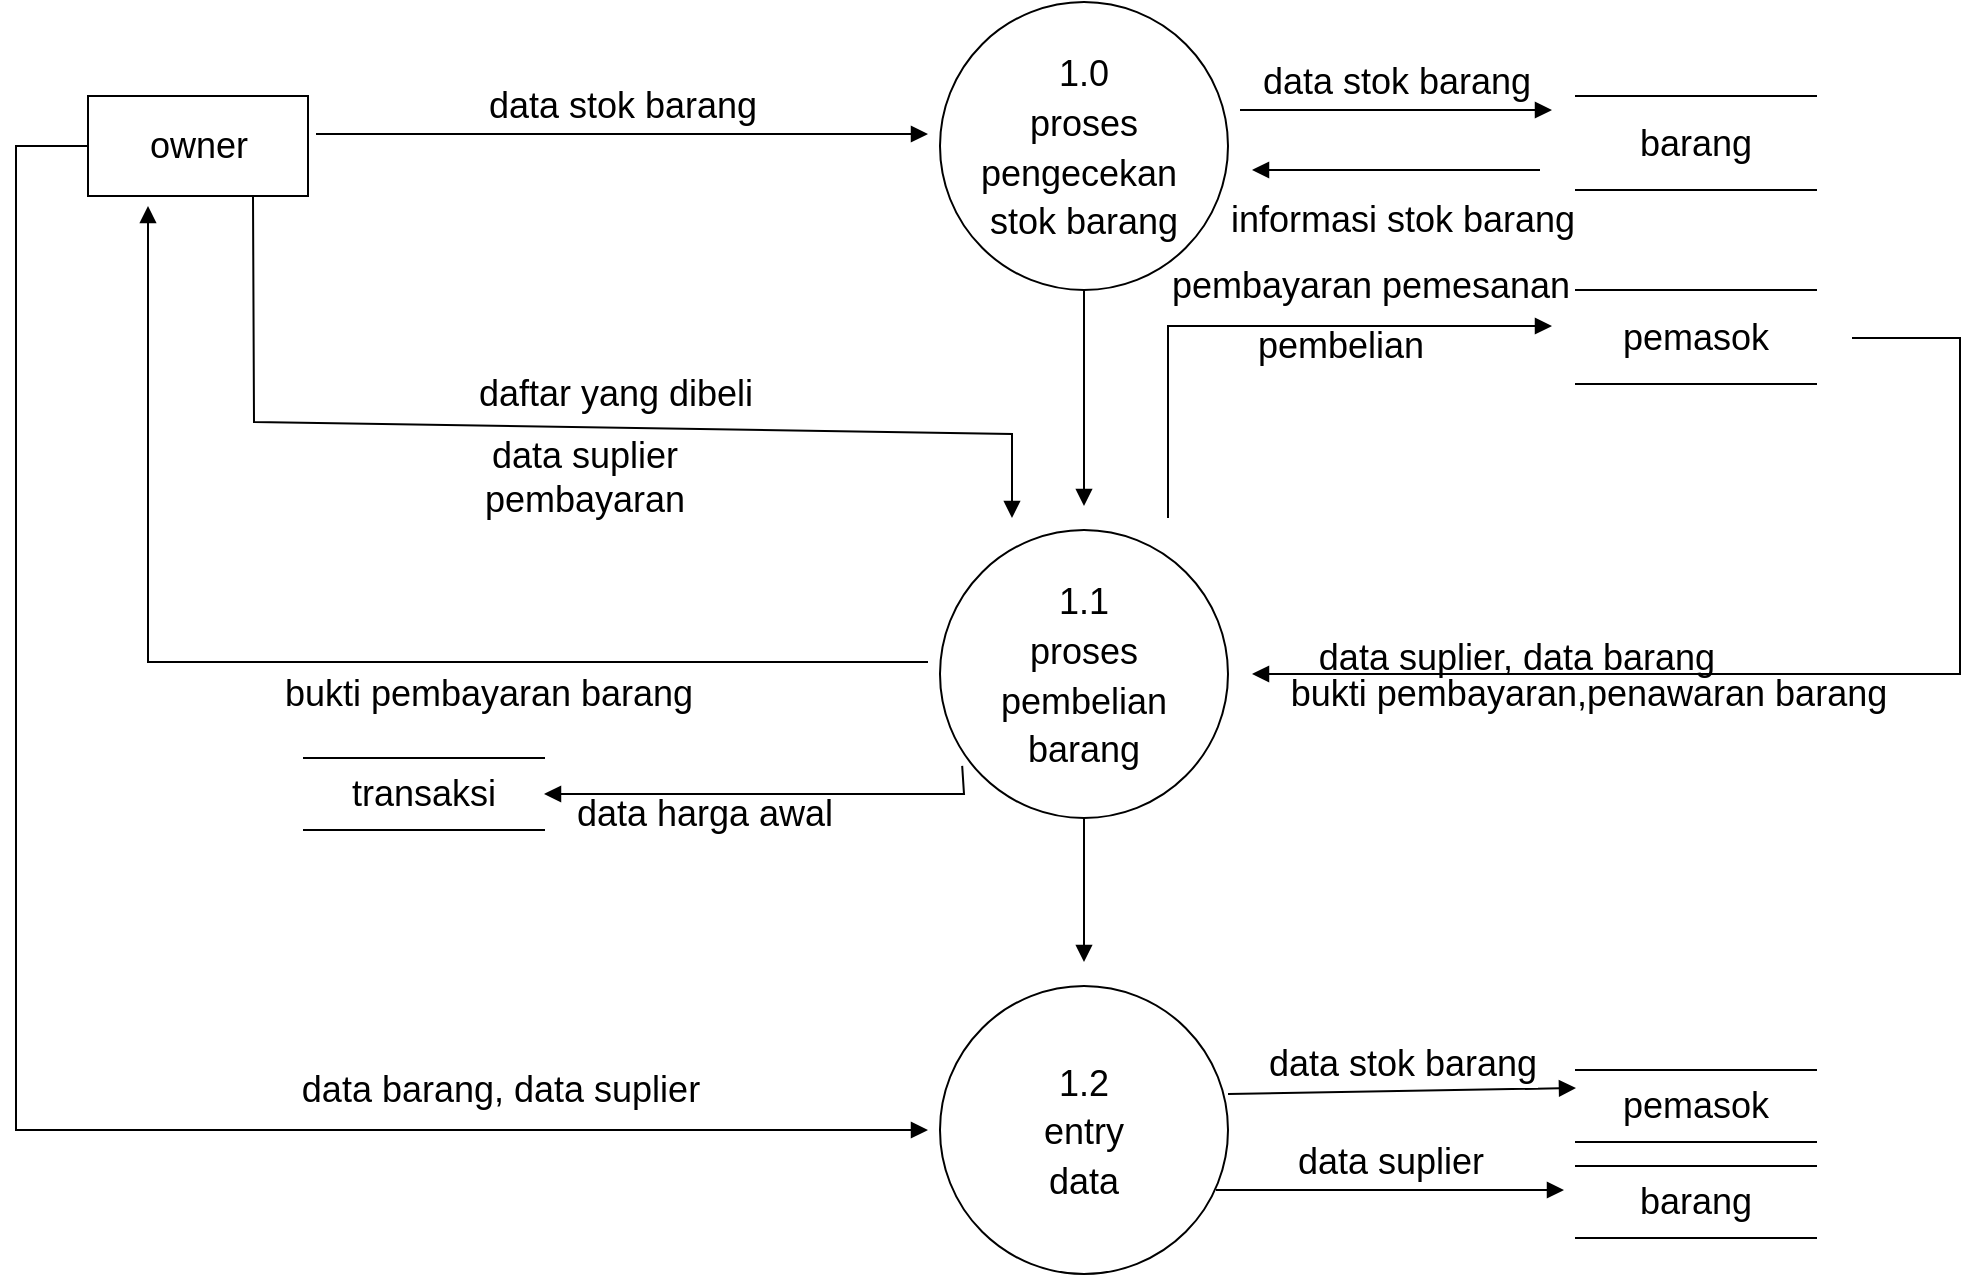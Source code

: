 <mxfile version="17.0.0" type="github">
  <diagram name="Page-1" id="b520641d-4fe3-3701-9064-5fc419738815">
    <mxGraphModel dx="1240" dy="616" grid="1" gridSize="6" guides="1" tooltips="1" connect="1" arrows="1" fold="1" page="1" pageScale="1" pageWidth="1100" pageHeight="850" background="none" math="0" shadow="0">
      <root>
        <mxCell id="0" />
        <mxCell id="1" parent="0" />
        <mxCell id="BKVtwZCe_2V-ask1gBGc-29" value="&lt;font style=&quot;font-size: 18px&quot;&gt;1.0&lt;br&gt;proses&lt;br&gt;pengecekan&amp;nbsp;&lt;br&gt;stok barang&lt;/font&gt;" style="ellipse;whiteSpace=wrap;html=1;aspect=fixed;fontSize=20;" vertex="1" parent="1">
          <mxGeometry x="486" y="72" width="144" height="144" as="geometry" />
        </mxCell>
        <mxCell id="BKVtwZCe_2V-ask1gBGc-30" value="&lt;font style=&quot;font-size: 18px&quot;&gt;1.1&lt;br&gt;proses&lt;br&gt;pembelian&lt;br&gt;barang&lt;br&gt;&lt;/font&gt;" style="ellipse;whiteSpace=wrap;html=1;aspect=fixed;fontSize=20;" vertex="1" parent="1">
          <mxGeometry x="486" y="336" width="144" height="144" as="geometry" />
        </mxCell>
        <mxCell id="BKVtwZCe_2V-ask1gBGc-31" value="&lt;font style=&quot;font-size: 18px&quot;&gt;1.2&lt;br&gt;entry&lt;br&gt;data&lt;br&gt;&lt;/font&gt;" style="ellipse;whiteSpace=wrap;html=1;aspect=fixed;fontSize=20;" vertex="1" parent="1">
          <mxGeometry x="486" y="564" width="144" height="144" as="geometry" />
        </mxCell>
        <mxCell id="BKVtwZCe_2V-ask1gBGc-32" value="" style="html=1;verticalAlign=bottom;endArrow=block;rounded=0;fontSize=18;exitX=0.5;exitY=1;exitDx=0;exitDy=0;" edge="1" parent="1" source="BKVtwZCe_2V-ask1gBGc-29">
          <mxGeometry width="80" relative="1" as="geometry">
            <mxPoint x="504" y="276" as="sourcePoint" />
            <mxPoint x="558" y="324" as="targetPoint" />
          </mxGeometry>
        </mxCell>
        <mxCell id="BKVtwZCe_2V-ask1gBGc-34" value="" style="html=1;verticalAlign=bottom;endArrow=block;rounded=0;fontSize=18;exitX=0.5;exitY=1;exitDx=0;exitDy=0;" edge="1" parent="1" source="BKVtwZCe_2V-ask1gBGc-30">
          <mxGeometry width="80" relative="1" as="geometry">
            <mxPoint x="558" y="486" as="sourcePoint" />
            <mxPoint x="558" y="552" as="targetPoint" />
          </mxGeometry>
        </mxCell>
        <mxCell id="BKVtwZCe_2V-ask1gBGc-35" value="owner" style="html=1;fontSize=18;" vertex="1" parent="1">
          <mxGeometry x="60" y="119" width="110" height="50" as="geometry" />
        </mxCell>
        <mxCell id="BKVtwZCe_2V-ask1gBGc-36" value="barang" style="shape=partialRectangle;whiteSpace=wrap;html=1;left=0;right=0;fillColor=none;fontSize=18;" vertex="1" parent="1">
          <mxGeometry x="804" y="119" width="120" height="47" as="geometry" />
        </mxCell>
        <mxCell id="BKVtwZCe_2V-ask1gBGc-37" value="pemasok" style="shape=partialRectangle;whiteSpace=wrap;html=1;left=0;right=0;fillColor=none;fontSize=18;" vertex="1" parent="1">
          <mxGeometry x="804" y="216" width="120" height="47" as="geometry" />
        </mxCell>
        <mxCell id="BKVtwZCe_2V-ask1gBGc-38" value="data stok barang" style="html=1;verticalAlign=bottom;endArrow=block;rounded=0;fontSize=18;" edge="1" parent="1">
          <mxGeometry width="80" relative="1" as="geometry">
            <mxPoint x="174" y="138" as="sourcePoint" />
            <mxPoint x="480" y="138" as="targetPoint" />
          </mxGeometry>
        </mxCell>
        <mxCell id="BKVtwZCe_2V-ask1gBGc-39" value="data stok barang" style="html=1;verticalAlign=bottom;endArrow=block;rounded=0;fontSize=18;" edge="1" parent="1">
          <mxGeometry width="80" relative="1" as="geometry">
            <mxPoint x="636" y="126" as="sourcePoint" />
            <mxPoint x="792" y="126" as="targetPoint" />
          </mxGeometry>
        </mxCell>
        <mxCell id="BKVtwZCe_2V-ask1gBGc-40" value="" style="html=1;verticalAlign=bottom;endArrow=block;rounded=0;fontSize=18;" edge="1" parent="1">
          <mxGeometry width="80" relative="1" as="geometry">
            <mxPoint x="786" y="156" as="sourcePoint" />
            <mxPoint x="642" y="156" as="targetPoint" />
          </mxGeometry>
        </mxCell>
        <mxCell id="BKVtwZCe_2V-ask1gBGc-41" value="informasi stok barang" style="text;html=1;align=center;verticalAlign=middle;resizable=0;points=[];autosize=1;strokeColor=none;fillColor=none;fontSize=18;" vertex="1" parent="1">
          <mxGeometry x="624" y="166" width="186" height="30" as="geometry" />
        </mxCell>
        <mxCell id="BKVtwZCe_2V-ask1gBGc-43" value="" style="html=1;verticalAlign=bottom;endArrow=block;rounded=0;fontSize=18;exitX=0.75;exitY=1;exitDx=0;exitDy=0;" edge="1" parent="1" source="BKVtwZCe_2V-ask1gBGc-35">
          <mxGeometry width="80" relative="1" as="geometry">
            <mxPoint x="162" y="264" as="sourcePoint" />
            <mxPoint x="522" y="330" as="targetPoint" />
            <Array as="points">
              <mxPoint x="143" y="282" />
              <mxPoint x="522" y="288" />
            </Array>
          </mxGeometry>
        </mxCell>
        <mxCell id="BKVtwZCe_2V-ask1gBGc-44" value="daftar yang dibeli&amp;nbsp;" style="text;html=1;align=center;verticalAlign=middle;resizable=0;points=[];autosize=1;strokeColor=none;fillColor=none;fontSize=18;" vertex="1" parent="1">
          <mxGeometry x="248" y="253" width="156" height="30" as="geometry" />
        </mxCell>
        <mxCell id="BKVtwZCe_2V-ask1gBGc-45" value="data suplier&lt;br&gt;pembayaran" style="text;html=1;align=center;verticalAlign=middle;resizable=0;points=[];autosize=1;strokeColor=none;fillColor=none;fontSize=18;" vertex="1" parent="1">
          <mxGeometry x="251" y="283" width="114" height="54" as="geometry" />
        </mxCell>
        <mxCell id="BKVtwZCe_2V-ask1gBGc-46" value="" style="html=1;verticalAlign=bottom;endArrow=block;rounded=0;fontSize=18;" edge="1" parent="1">
          <mxGeometry width="80" relative="1" as="geometry">
            <mxPoint x="480" y="402" as="sourcePoint" />
            <mxPoint x="90" y="174" as="targetPoint" />
            <Array as="points">
              <mxPoint x="90" y="402" />
            </Array>
          </mxGeometry>
        </mxCell>
        <mxCell id="BKVtwZCe_2V-ask1gBGc-47" value="bukti pembayaran barang" style="text;html=1;align=center;verticalAlign=middle;resizable=0;points=[];autosize=1;strokeColor=none;fillColor=none;fontSize=18;" vertex="1" parent="1">
          <mxGeometry x="149" y="403" width="222" height="30" as="geometry" />
        </mxCell>
        <mxCell id="BKVtwZCe_2V-ask1gBGc-48" value="transaksi" style="shape=partialRectangle;whiteSpace=wrap;html=1;left=0;right=0;fillColor=none;fontSize=18;" vertex="1" parent="1">
          <mxGeometry x="168" y="450" width="120" height="36" as="geometry" />
        </mxCell>
        <mxCell id="BKVtwZCe_2V-ask1gBGc-49" value="" style="html=1;verticalAlign=bottom;endArrow=block;rounded=0;fontSize=18;exitX=0.077;exitY=0.819;exitDx=0;exitDy=0;exitPerimeter=0;entryX=1;entryY=0.5;entryDx=0;entryDy=0;" edge="1" parent="1" source="BKVtwZCe_2V-ask1gBGc-30" target="BKVtwZCe_2V-ask1gBGc-48">
          <mxGeometry width="80" relative="1" as="geometry">
            <mxPoint x="288" y="468" as="sourcePoint" />
            <mxPoint x="366" y="510" as="targetPoint" />
            <Array as="points">
              <mxPoint x="498" y="468" />
            </Array>
          </mxGeometry>
        </mxCell>
        <mxCell id="BKVtwZCe_2V-ask1gBGc-50" value="data harga awal" style="text;html=1;align=center;verticalAlign=middle;resizable=0;points=[];autosize=1;strokeColor=none;fillColor=none;fontSize=18;" vertex="1" parent="1">
          <mxGeometry x="296" y="463" width="144" height="30" as="geometry" />
        </mxCell>
        <mxCell id="BKVtwZCe_2V-ask1gBGc-51" value="" style="html=1;verticalAlign=bottom;endArrow=block;rounded=0;fontSize=18;exitX=0;exitY=0.5;exitDx=0;exitDy=0;" edge="1" parent="1" source="BKVtwZCe_2V-ask1gBGc-35">
          <mxGeometry width="80" relative="1" as="geometry">
            <mxPoint x="12" y="222" as="sourcePoint" />
            <mxPoint x="480" y="636" as="targetPoint" />
            <Array as="points">
              <mxPoint x="24" y="144" />
              <mxPoint x="24" y="636" />
            </Array>
          </mxGeometry>
        </mxCell>
        <mxCell id="BKVtwZCe_2V-ask1gBGc-52" value="data barang, data suplier" style="text;html=1;align=center;verticalAlign=middle;resizable=0;points=[];autosize=1;strokeColor=none;fillColor=none;fontSize=18;" vertex="1" parent="1">
          <mxGeometry x="158" y="601" width="216" height="30" as="geometry" />
        </mxCell>
        <mxCell id="BKVtwZCe_2V-ask1gBGc-53" value="pemasok" style="shape=partialRectangle;whiteSpace=wrap;html=1;left=0;right=0;fillColor=none;fontSize=18;" vertex="1" parent="1">
          <mxGeometry x="804" y="606" width="120" height="36" as="geometry" />
        </mxCell>
        <mxCell id="BKVtwZCe_2V-ask1gBGc-54" value="barang" style="shape=partialRectangle;whiteSpace=wrap;html=1;left=0;right=0;fillColor=none;fontSize=18;" vertex="1" parent="1">
          <mxGeometry x="804" y="654" width="120" height="36" as="geometry" />
        </mxCell>
        <mxCell id="BKVtwZCe_2V-ask1gBGc-55" value="pembayaran pemesanan" style="html=1;verticalAlign=bottom;endArrow=block;rounded=0;fontSize=18;" edge="1" parent="1">
          <mxGeometry x="0.375" y="6" width="80" relative="1" as="geometry">
            <mxPoint x="600" y="330" as="sourcePoint" />
            <mxPoint x="792" y="234" as="targetPoint" />
            <Array as="points">
              <mxPoint x="600" y="234" />
            </Array>
            <mxPoint x="-1" as="offset" />
          </mxGeometry>
        </mxCell>
        <mxCell id="BKVtwZCe_2V-ask1gBGc-56" value="pembelian" style="text;html=1;align=center;verticalAlign=middle;resizable=0;points=[];autosize=1;strokeColor=none;fillColor=none;fontSize=18;" vertex="1" parent="1">
          <mxGeometry x="638" y="229" width="96" height="30" as="geometry" />
        </mxCell>
        <mxCell id="BKVtwZCe_2V-ask1gBGc-57" value="" style="html=1;verticalAlign=bottom;endArrow=block;rounded=0;fontSize=18;" edge="1" parent="1">
          <mxGeometry x="-0.083" y="24" width="80" relative="1" as="geometry">
            <mxPoint x="942" y="240" as="sourcePoint" />
            <mxPoint x="642" y="408" as="targetPoint" />
            <Array as="points">
              <mxPoint x="996" y="240" />
              <mxPoint x="996" y="408" />
            </Array>
            <mxPoint y="1" as="offset" />
          </mxGeometry>
        </mxCell>
        <mxCell id="BKVtwZCe_2V-ask1gBGc-58" value="data suplier, data barang" style="text;html=1;align=center;verticalAlign=middle;resizable=0;points=[];autosize=1;strokeColor=none;fillColor=none;fontSize=18;" vertex="1" parent="1">
          <mxGeometry x="666" y="385" width="216" height="30" as="geometry" />
        </mxCell>
        <mxCell id="BKVtwZCe_2V-ask1gBGc-59" value="bukti pembayaran,penawaran barang" style="text;html=1;align=center;verticalAlign=middle;resizable=0;points=[];autosize=1;strokeColor=none;fillColor=none;fontSize=18;" vertex="1" parent="1">
          <mxGeometry x="654" y="403" width="312" height="30" as="geometry" />
        </mxCell>
        <mxCell id="BKVtwZCe_2V-ask1gBGc-60" value="data stok barang" style="html=1;verticalAlign=bottom;endArrow=block;rounded=0;fontSize=18;entryX=0;entryY=0.25;entryDx=0;entryDy=0;" edge="1" parent="1" target="BKVtwZCe_2V-ask1gBGc-53">
          <mxGeometry width="80" relative="1" as="geometry">
            <mxPoint x="630" y="618" as="sourcePoint" />
            <mxPoint x="710" y="618" as="targetPoint" />
          </mxGeometry>
        </mxCell>
        <mxCell id="BKVtwZCe_2V-ask1gBGc-61" value="data suplier" style="html=1;verticalAlign=bottom;endArrow=block;rounded=0;fontSize=18;" edge="1" parent="1">
          <mxGeometry width="80" relative="1" as="geometry">
            <mxPoint x="624" y="666" as="sourcePoint" />
            <mxPoint x="798" y="666" as="targetPoint" />
          </mxGeometry>
        </mxCell>
      </root>
    </mxGraphModel>
  </diagram>
</mxfile>
